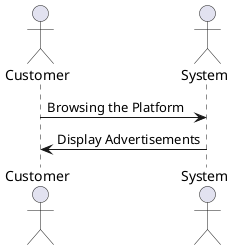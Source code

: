 @startuml advertisement

!define Actor customer
!define Actor system

actor Customer as Customer
actor System as System

Customer -> System: Browsing the Platform
System -> Customer: Display Advertisements

@enduml
